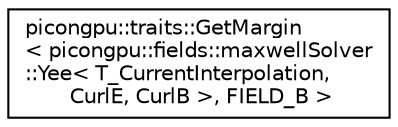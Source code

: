 digraph "Graphical Class Hierarchy"
{
 // LATEX_PDF_SIZE
  edge [fontname="Helvetica",fontsize="10",labelfontname="Helvetica",labelfontsize="10"];
  node [fontname="Helvetica",fontsize="10",shape=record];
  rankdir="LR";
  Node0 [label="picongpu::traits::GetMargin\l\< picongpu::fields::maxwellSolver\l::Yee\< T_CurrentInterpolation,\l CurlE, CurlB \>, FIELD_B \>",height=0.2,width=0.4,color="black", fillcolor="white", style="filled",URL="$structpicongpu_1_1traits_1_1_get_margin_3_01picongpu_1_1fields_1_1maxwell_solver_1_1_yee_3_01_t_0f047bf39e2bd0350837f751a43a3831.html",tooltip=" "];
}

